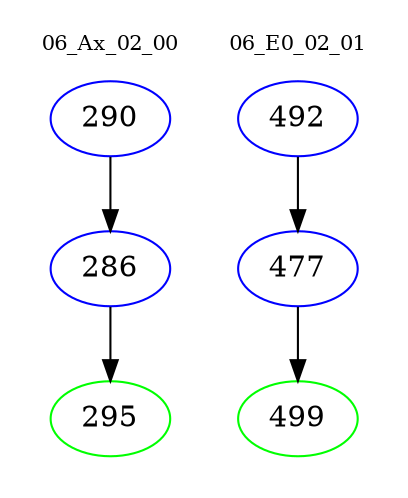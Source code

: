digraph{
subgraph cluster_0 {
color = white
label = "06_Ax_02_00";
fontsize=10;
T0_290 [label="290", color="blue"]
T0_290 -> T0_286 [color="black"]
T0_286 [label="286", color="blue"]
T0_286 -> T0_295 [color="black"]
T0_295 [label="295", color="green"]
}
subgraph cluster_1 {
color = white
label = "06_E0_02_01";
fontsize=10;
T1_492 [label="492", color="blue"]
T1_492 -> T1_477 [color="black"]
T1_477 [label="477", color="blue"]
T1_477 -> T1_499 [color="black"]
T1_499 [label="499", color="green"]
}
}
